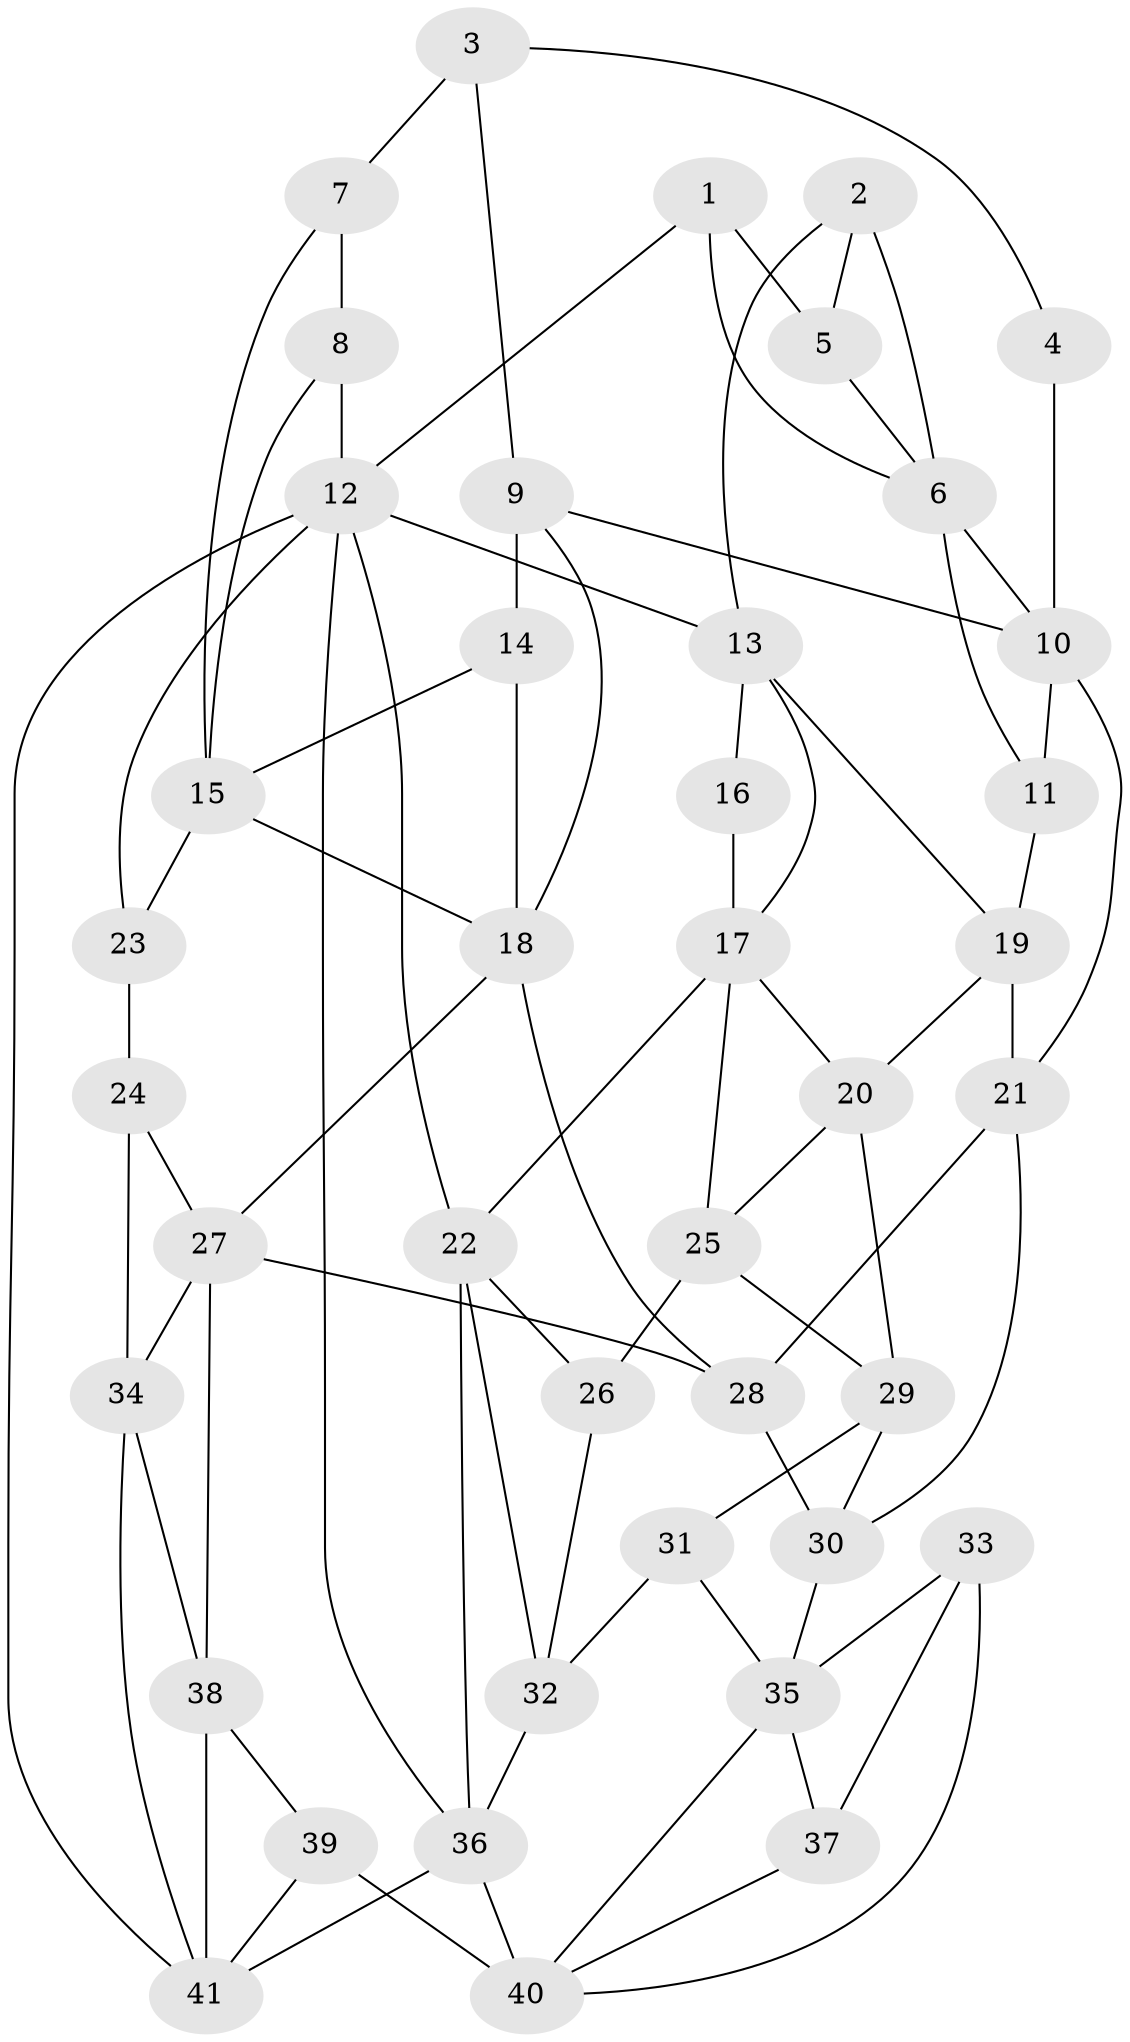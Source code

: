 // original degree distribution, {3: 0.015748031496062992, 4: 0.1889763779527559, 5: 0.6299212598425197, 6: 0.16535433070866143}
// Generated by graph-tools (version 1.1) at 2025/38/03/04/25 23:38:36]
// undirected, 41 vertices, 80 edges
graph export_dot {
  node [color=gray90,style=filled];
  1;
  2;
  3;
  4;
  5;
  6;
  7;
  8;
  9;
  10;
  11;
  12;
  13;
  14;
  15;
  16;
  17;
  18;
  19;
  20;
  21;
  22;
  23;
  24;
  25;
  26;
  27;
  28;
  29;
  30;
  31;
  32;
  33;
  34;
  35;
  36;
  37;
  38;
  39;
  40;
  41;
  1 -- 5 [weight=2.0];
  1 -- 6 [weight=1.0];
  1 -- 12 [weight=1.0];
  2 -- 5 [weight=1.0];
  2 -- 6 [weight=1.0];
  2 -- 13 [weight=1.0];
  3 -- 4 [weight=2.0];
  3 -- 7 [weight=2.0];
  3 -- 9 [weight=1.0];
  4 -- 10 [weight=2.0];
  5 -- 6 [weight=1.0];
  6 -- 10 [weight=1.0];
  6 -- 11 [weight=2.0];
  7 -- 8 [weight=2.0];
  7 -- 15 [weight=1.0];
  8 -- 12 [weight=2.0];
  8 -- 15 [weight=1.0];
  9 -- 10 [weight=1.0];
  9 -- 14 [weight=1.0];
  9 -- 18 [weight=1.0];
  10 -- 11 [weight=1.0];
  10 -- 21 [weight=1.0];
  11 -- 19 [weight=1.0];
  12 -- 13 [weight=1.0];
  12 -- 22 [weight=1.0];
  12 -- 23 [weight=1.0];
  12 -- 36 [weight=1.0];
  12 -- 41 [weight=1.0];
  13 -- 16 [weight=2.0];
  13 -- 17 [weight=1.0];
  13 -- 19 [weight=1.0];
  14 -- 15 [weight=2.0];
  14 -- 18 [weight=1.0];
  15 -- 18 [weight=1.0];
  15 -- 23 [weight=1.0];
  16 -- 17 [weight=2.0];
  17 -- 20 [weight=1.0];
  17 -- 22 [weight=1.0];
  17 -- 25 [weight=1.0];
  18 -- 27 [weight=1.0];
  18 -- 28 [weight=1.0];
  19 -- 20 [weight=1.0];
  19 -- 21 [weight=2.0];
  20 -- 25 [weight=1.0];
  20 -- 29 [weight=1.0];
  21 -- 28 [weight=1.0];
  21 -- 30 [weight=2.0];
  22 -- 26 [weight=1.0];
  22 -- 32 [weight=1.0];
  22 -- 36 [weight=1.0];
  23 -- 24 [weight=3.0];
  24 -- 27 [weight=1.0];
  24 -- 34 [weight=1.0];
  25 -- 26 [weight=2.0];
  25 -- 29 [weight=1.0];
  26 -- 32 [weight=1.0];
  27 -- 28 [weight=1.0];
  27 -- 34 [weight=1.0];
  27 -- 38 [weight=1.0];
  28 -- 30 [weight=1.0];
  29 -- 30 [weight=1.0];
  29 -- 31 [weight=1.0];
  30 -- 35 [weight=1.0];
  31 -- 32 [weight=1.0];
  31 -- 35 [weight=1.0];
  32 -- 36 [weight=1.0];
  33 -- 35 [weight=1.0];
  33 -- 37 [weight=2.0];
  33 -- 40 [weight=1.0];
  34 -- 38 [weight=1.0];
  34 -- 41 [weight=1.0];
  35 -- 37 [weight=1.0];
  35 -- 40 [weight=1.0];
  36 -- 40 [weight=1.0];
  36 -- 41 [weight=2.0];
  37 -- 40 [weight=1.0];
  38 -- 39 [weight=1.0];
  38 -- 41 [weight=2.0];
  39 -- 40 [weight=2.0];
  39 -- 41 [weight=1.0];
}
